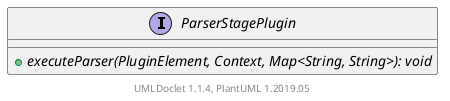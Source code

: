 @startuml

    interface ParserStagePlugin [[ParserStagePlugin.html]] {
        {abstract} +executeParser(PluginElement, Context, Map<String, String>): void
    }


    center footer UMLDoclet 1.1.4, PlantUML 1.2019.05
@enduml
